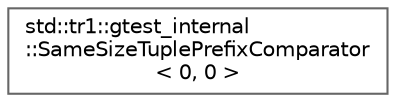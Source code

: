 digraph "クラス階層図"
{
 // LATEX_PDF_SIZE
  bgcolor="transparent";
  edge [fontname=Helvetica,fontsize=10,labelfontname=Helvetica,labelfontsize=10];
  node [fontname=Helvetica,fontsize=10,shape=box,height=0.2,width=0.4];
  rankdir="LR";
  Node0 [id="Node000000",label="std::tr1::gtest_internal\l::SameSizeTuplePrefixComparator\l\< 0, 0 \>",height=0.2,width=0.4,color="grey40", fillcolor="white", style="filled",URL="$structstd_1_1tr1_1_1gtest__internal_1_1_same_size_tuple_prefix_comparator_3_010_00_010_01_4.html",tooltip=" "];
}

